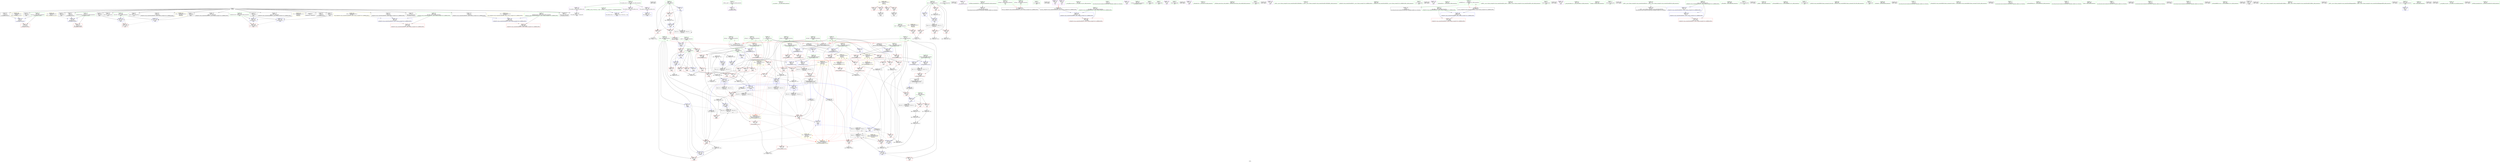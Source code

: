 digraph "SVFG" {
	label="SVFG";

	Node0x55f13e372520 [shape=record,color=grey,label="{NodeID: 0\nNullPtr}"];
	Node0x55f13e372520 -> Node0x55f13e3961c0[style=solid];
	Node0x55f13e372520 -> Node0x55f13e3962c0[style=solid];
	Node0x55f13e372520 -> Node0x55f13e396390[style=solid];
	Node0x55f13e372520 -> Node0x55f13e396460[style=solid];
	Node0x55f13e372520 -> Node0x55f13e396530[style=solid];
	Node0x55f13e372520 -> Node0x55f13e396600[style=solid];
	Node0x55f13e372520 -> Node0x55f13e3966d0[style=solid];
	Node0x55f13e372520 -> Node0x55f13e3967a0[style=solid];
	Node0x55f13e372520 -> Node0x55f13e396870[style=solid];
	Node0x55f13e372520 -> Node0x55f13e396940[style=solid];
	Node0x55f13e372520 -> Node0x55f13e396a10[style=solid];
	Node0x55f13e372520 -> Node0x55f13e396ae0[style=solid];
	Node0x55f13e372520 -> Node0x55f13e393160[style=solid];
	Node0x55f13e372520 -> Node0x55f13e393230[style=solid];
	Node0x55f13e372520 -> Node0x55f13e393300[style=solid];
	Node0x55f13e372520 -> Node0x55f13e3933d0[style=solid];
	Node0x55f13e372520 -> Node0x55f13e3934a0[style=solid];
	Node0x55f13e372520 -> Node0x55f13e393570[style=solid];
	Node0x55f13e372520 -> Node0x55f13e393640[style=solid];
	Node0x55f13e372520 -> Node0x55f13e396fe0[style=solid];
	Node0x55f13e3ddf30 [shape=record,color=black,label="{NodeID: 526\n266 = PHI()\n}"];
	Node0x55f13e3a7910 [shape=record,color=grey,label="{NodeID: 360\n188 = Binary(187, 161, )\n}"];
	Node0x55f13e3a7910 -> Node0x55f13e39ec60[style=solid];
	Node0x55f13e396de0 [shape=record,color=blue,label="{NodeID: 194\n482\<--37\nllvm.global_ctors_0\<--\nGlob }"];
	Node0x55f13e393e20 [shape=record,color=purple,label="{NodeID: 111\n47\<--4\n\<--_ZStL8__ioinit\n__cxx_global_var_init\n}"];
	Node0x55f13e391f70 [shape=record,color=green,label="{NodeID: 28\n51\<--52\n__cxa_atexit\<--__cxa_atexit_field_insensitive\n}"];
	Node0x55f13e39f480 [shape=record,color=blue,label="{NodeID: 222\n227\<--318\nexn.slot\<--\nmain\n}"];
	Node0x55f13e39f480 -> Node0x55f13e39b430[style=dashed];
	Node0x55f13e399fe0 [shape=record,color=red,label="{NodeID: 139\n370\<--29\n\<--stdout\nmain\n}"];
	Node0x55f13e394860 [shape=record,color=green,label="{NodeID: 56\n229\<--230\nehselector.slot\<--ehselector.slot_field_insensitive\nmain\n}"];
	Node0x55f13e394860 -> Node0x55f13e39b500[style=solid];
	Node0x55f13e394860 -> Node0x55f13e39f550[style=solid];
	Node0x55f13e394860 -> Node0x55f13e39f6f0[style=solid];
	Node0x55f13e39b6a0 [shape=record,color=red,label="{NodeID: 167\n271\<--235\n\<--test\nmain\n}"];
	Node0x55f13e39b6a0 -> Node0x55f13e39cbb0[style=solid];
	Node0x55f13e3961c0 [shape=record,color=black,label="{NodeID: 84\n2\<--3\ndummyVal\<--dummyVal\n}"];
	Node0x55f13e390750 [shape=record,color=green,label="{NodeID: 1\n7\<--1\n__dso_handle\<--dummyObj\nGlob }"];
	Node0x55f13e3de000 [shape=record,color=black,label="{NodeID: 527\n275 = PHI()\n}"];
	Node0x55f13e3ba6c0 [shape=record,color=yellow,style=double,label="{NodeID: 444\n34V_1 = ENCHI(MR_34V_0)\npts\{15 17 126 130 \}\nFun[_ZSt3minIiERKT_S2_S2_]}"];
	Node0x55f13e3ba6c0 -> Node0x55f13e39b360[style=dashed];
	Node0x55f13e3a7a90 [shape=record,color=grey,label="{NodeID: 361\n356 = Binary(354, 355, )\n}"];
	Node0x55f13e3a7a90 -> Node0x55f13e3a7c10[style=solid];
	Node0x55f13e396ee0 [shape=record,color=blue,label="{NodeID: 195\n483\<--38\nllvm.global_ctors_1\<--_GLOBAL__sub_I_C.Tan.one_1_1.cpp\nGlob }"];
	Node0x55f13e393ef0 [shape=record,color=purple,label="{NodeID: 112\n75\<--11\n\<--.str\n__cxx_global_var_init.1\n}"];
	Node0x55f13e392070 [shape=record,color=green,label="{NodeID: 29\n50\<--56\n_ZNSt8ios_base4InitD1Ev\<--_ZNSt8ios_base4InitD1Ev_field_insensitive\n}"];
	Node0x55f13e392070 -> Node0x55f13e3938e0[style=solid];
	Node0x55f13e39f550 [shape=record,color=blue,label="{NodeID: 223\n229\<--320\nehselector.slot\<--\nmain\n}"];
	Node0x55f13e39f550 -> Node0x55f13e39b500[style=dashed];
	Node0x55f13e39a0b0 [shape=record,color=red,label="{NodeID: 140\n93\<--68\nexn\<--exn.slot\n__cxx_global_var_init.1\n}"];
	Node0x55f13e394930 [shape=record,color=green,label="{NodeID: 57\n231\<--232\nref.tmp3\<--ref.tmp3_field_insensitive\nmain\n|{<s0>16}}"];
	Node0x55f13e394930:s0 -> Node0x55f13e3deb90[style=solid,color=red];
	Node0x55f13e39b770 [shape=record,color=red,label="{NodeID: 168\n301\<--235\n\<--test\nmain\n}"];
	Node0x55f13e39b770 -> Node0x55f13e3a8b10[style=solid];
	Node0x55f13e3962c0 [shape=record,color=black,label="{NodeID: 85\n86\<--3\n\<--dummyVal\n__cxx_global_var_init.1\n}"];
	Node0x55f13e3907e0 [shape=record,color=green,label="{NodeID: 2\n11\<--1\n.str\<--dummyObj\nGlob }"];
	Node0x55f13e3de130 [shape=record,color=black,label="{NodeID: 528\n276 = PHI()\n}"];
	Node0x55f13e3ba7d0 [shape=record,color=yellow,style=double,label="{NodeID: 445\n36V_1 = ENCHI(MR_36V_0)\npts\{19 124 128 132 \}\nFun[_ZSt3minIiERKT_S2_S2_]}"];
	Node0x55f13e3ba7d0 -> Node0x55f13e39b290[style=dashed];
	Node0x55f13e3a7c10 [shape=record,color=grey,label="{NodeID: 362\n358 = Binary(356, 357, )\n}"];
	Node0x55f13e396fe0 [shape=record,color=blue, style = dotted,label="{NodeID: 196\n484\<--3\nllvm.global_ctors_2\<--dummyVal\nGlob }"];
	Node0x55f13e393fc0 [shape=record,color=purple,label="{NodeID: 113\n246\<--20\n\<--.str.2\nmain\n|{<s0>12}}"];
	Node0x55f13e393fc0:s0 -> Node0x55f13e3e0020[style=solid,color=red];
	Node0x55f13e392170 [shape=record,color=green,label="{NodeID: 30\n63\<--64\n__cxx_global_var_init.1\<--__cxx_global_var_init.1_field_insensitive\n}"];
	Node0x55f13e39f620 [shape=record,color=blue,label="{NodeID: 224\n227\<--325\nexn.slot\<--\nmain\n}"];
	Node0x55f13e39f620 -> Node0x55f13e39b430[style=dashed];
	Node0x55f13e39a180 [shape=record,color=red,label="{NodeID: 141\n94\<--70\nsel\<--ehselector.slot\n__cxx_global_var_init.1\n}"];
	Node0x55f13e394a00 [shape=record,color=green,label="{NodeID: 58\n233\<--234\ntests\<--tests_field_insensitive\nmain\n}"];
	Node0x55f13e394a00 -> Node0x55f13e39b5d0[style=solid];
	Node0x55f13e39b840 [shape=record,color=red,label="{NodeID: 169\n349\<--235\n\<--test\nmain\n}"];
	Node0x55f13e39b840 -> Node0x55f13e3a8f90[style=solid];
	Node0x55f13e396390 [shape=record,color=black,label="{NodeID: 86\n87\<--3\n\<--dummyVal\n__cxx_global_var_init.1\n}"];
	Node0x55f13e396390 -> Node0x55f13e3970e0[style=solid];
	Node0x55f13e390170 [shape=record,color=green,label="{NodeID: 3\n14\<--1\n\<--dummyObj\nCan only get source location for instruction, argument, global var or function.}"];
	Node0x55f13e3de200 [shape=record,color=black,label="{NodeID: 529\n277 = PHI(195, )\n}"];
	Node0x55f13e3de200 -> Node0x55f13e39bdf0[style=solid];
	Node0x55f13e3a7d90 [shape=record,color=grey,label="{NodeID: 363\n146 = Binary(144, 145, )\n}"];
	Node0x55f13e3a7d90 -> Node0x55f13e3975c0[style=solid];
	Node0x55f13e3970e0 [shape=record,color=blue,label="{NodeID: 197\n68\<--87\nexn.slot\<--\n__cxx_global_var_init.1\n}"];
	Node0x55f13e3970e0 -> Node0x55f13e39a0b0[style=dashed];
	Node0x55f13e394090 [shape=record,color=purple,label="{NodeID: 114\n254\<--22\n\<--.str.3\nmain\n}"];
	Node0x55f13e392270 [shape=record,color=green,label="{NodeID: 31\n66\<--67\nref.tmp\<--ref.tmp_field_insensitive\n__cxx_global_var_init.1\n}"];
	Node0x55f13e3baa50 [shape=record,color=black,label="{NodeID: 391\nMR_6V_2 = PHI(MR_6V_4, MR_6V_1, )\npts\{15 \}\n|{|<s4>23|<s5>25}}"];
	Node0x55f13e3baa50 -> Node0x55f13e39bdf0[style=dashed];
	Node0x55f13e3baa50 -> Node0x55f13e39bf90[style=dashed];
	Node0x55f13e3baa50 -> Node0x55f13e39f3b0[style=dashed];
	Node0x55f13e3baa50 -> Node0x55f13e39f7c0[style=dashed];
	Node0x55f13e3baa50:s4 -> Node0x55f13e3ba6c0[style=dashed,color=red];
	Node0x55f13e3baa50:s5 -> Node0x55f13e3ba6c0[style=dashed,color=red];
	Node0x55f13e39f6f0 [shape=record,color=blue,label="{NodeID: 225\n229\<--327\nehselector.slot\<--\nmain\n}"];
	Node0x55f13e39f6f0 -> Node0x55f13e39b500[style=dashed];
	Node0x55f13e39a250 [shape=record,color=red,label="{NodeID: 142\n135\<--117\n\<--x.addr\n_Z3dfsi\n}"];
	Node0x55f13e39a250 -> Node0x55f13e397420[style=solid];
	Node0x55f13e394ad0 [shape=record,color=green,label="{NodeID: 59\n235\<--236\ntest\<--test_field_insensitive\nmain\n}"];
	Node0x55f13e394ad0 -> Node0x55f13e39b6a0[style=solid];
	Node0x55f13e394ad0 -> Node0x55f13e39b770[style=solid];
	Node0x55f13e394ad0 -> Node0x55f13e39b840[style=solid];
	Node0x55f13e394ad0 -> Node0x55f13e39b910[style=solid];
	Node0x55f13e394ad0 -> Node0x55f13e39f210[style=solid];
	Node0x55f13e394ad0 -> Node0x55f13e39fa30[style=solid];
	Node0x55f13e3c0b20 [shape=record,color=yellow,style=double,label="{NodeID: 419\n57V_1 = ENCHI(MR_57V_0)\npts\{124 126 128 130 132 \}\nFun[main]}"];
	Node0x55f13e3c0b20 -> Node0x55f13e39bdf0[style=dashed];
	Node0x55f13e3c0b20 -> Node0x55f13e39bf90[style=dashed];
	Node0x55f13e39b910 [shape=record,color=red,label="{NodeID: 170\n362\<--235\n\<--test\nmain\n}"];
	Node0x55f13e39b910 -> Node0x55f13e3a7490[style=solid];
	Node0x55f13e396460 [shape=record,color=black,label="{NodeID: 87\n89\<--3\n\<--dummyVal\n__cxx_global_var_init.1\n}"];
	Node0x55f13e396460 -> Node0x55f13e3971b0[style=solid];
	Node0x55f13e390200 [shape=record,color=green,label="{NodeID: 4\n20\<--1\n.str.2\<--dummyObj\nGlob }"];
	Node0x55f13e3de400 [shape=record,color=black,label="{NodeID: 530\n282 = PHI(433, )\n}"];
	Node0x55f13e3de400 -> Node0x55f13e39bec0[style=solid];
	Node0x55f13e3a7f10 [shape=record,color=grey,label="{NodeID: 364\n150 = Binary(148, 149, )\n}"];
	Node0x55f13e3a7f10 -> Node0x55f13e397690[style=solid];
	Node0x55f13e3971b0 [shape=record,color=blue,label="{NodeID: 198\n70\<--89\nehselector.slot\<--\n__cxx_global_var_init.1\n}"];
	Node0x55f13e3971b0 -> Node0x55f13e39a180[style=dashed];
	Node0x55f13e398bd0 [shape=record,color=purple,label="{NodeID: 115\n259\<--25\n\<--.str.4\nmain\n|{<s0>16}}"];
	Node0x55f13e398bd0:s0 -> Node0x55f13e3e0020[style=solid,color=red];
	Node0x55f13e392340 [shape=record,color=green,label="{NodeID: 32\n68\<--69\nexn.slot\<--exn.slot_field_insensitive\n__cxx_global_var_init.1\n}"];
	Node0x55f13e392340 -> Node0x55f13e39a0b0[style=solid];
	Node0x55f13e392340 -> Node0x55f13e3970e0[style=solid];
	Node0x55f13e3baf50 [shape=record,color=black,label="{NodeID: 392\nMR_51V_3 = PHI(MR_51V_4, MR_51V_2, )\npts\{236 \}\n}"];
	Node0x55f13e3baf50 -> Node0x55f13e39b6a0[style=dashed];
	Node0x55f13e3baf50 -> Node0x55f13e39b770[style=dashed];
	Node0x55f13e3baf50 -> Node0x55f13e39b840[style=dashed];
	Node0x55f13e3baf50 -> Node0x55f13e39b910[style=dashed];
	Node0x55f13e3baf50 -> Node0x55f13e39fa30[style=dashed];
	Node0x55f13e39f7c0 [shape=record,color=blue,label="{NodeID: 226\n13\<--333\nans\<--mul22\nmain\n}"];
	Node0x55f13e39f7c0 -> Node0x55f13e37c140[style=dashed];
	Node0x55f13e39a320 [shape=record,color=red,label="{NodeID: 143\n165\<--117\n\<--x.addr\n_Z3dfsi\n}"];
	Node0x55f13e39a320 -> Node0x55f13e3a8210[style=solid];
	Node0x55f13e394ba0 [shape=record,color=green,label="{NodeID: 60\n237\<--238\nx\<--x_field_insensitive\nmain\n}"];
	Node0x55f13e394ba0 -> Node0x55f13e39b9e0[style=solid];
	Node0x55f13e394ba0 -> Node0x55f13e39bab0[style=solid];
	Node0x55f13e394ba0 -> Node0x55f13e39f2e0[style=solid];
	Node0x55f13e39b9e0 [shape=record,color=red,label="{NodeID: 171\n287\<--237\n\<--x\nmain\n}"];
	Node0x55f13e39b9e0 -> Node0x55f13e3a8690[style=solid];
	Node0x55f13e396530 [shape=record,color=black,label="{NodeID: 88\n95\<--3\nlpad.val\<--dummyVal\n__cxx_global_var_init.1\n}"];
	Node0x55f13e390290 [shape=record,color=green,label="{NodeID: 5\n22\<--1\n.str.3\<--dummyObj\nGlob }"];
	Node0x55f13e3de540 [shape=record,color=black,label="{NodeID: 531\n293 = PHI(195, )\n}"];
	Node0x55f13e3de540 -> Node0x55f13e39bf90[style=solid];
	Node0x55f13e3a8090 [shape=record,color=grey,label="{NodeID: 365\n176 = Binary(174, 175, )\n}"];
	Node0x55f13e3a8090 -> Node0x55f13e397aa0[style=solid];
	Node0x55f13e397280 [shape=record,color=blue,label="{NodeID: 199\n117\<--116\nx.addr\<--x\n_Z3dfsi\n}"];
	Node0x55f13e397280 -> Node0x55f13e39a250[style=dashed];
	Node0x55f13e397280 -> Node0x55f13e39a320[style=dashed];
	Node0x55f13e398ca0 [shape=record,color=purple,label="{NodeID: 116\n263\<--27\n\<--.str.5\nmain\n}"];
	Node0x55f13e392410 [shape=record,color=green,label="{NodeID: 33\n70\<--71\nehselector.slot\<--ehselector.slot_field_insensitive\n__cxx_global_var_init.1\n}"];
	Node0x55f13e392410 -> Node0x55f13e39a180[style=solid];
	Node0x55f13e392410 -> Node0x55f13e3971b0[style=solid];
	Node0x55f13e3bb450 [shape=record,color=black,label="{NodeID: 393\nMR_53V_2 = PHI(MR_53V_4, MR_53V_1, )\npts\{238 \}\n}"];
	Node0x55f13e3bb450 -> Node0x55f13e39f2e0[style=dashed];
	Node0x55f13e3bb450 -> Node0x55f13e3bb450[style=dashed];
	Node0x55f13e39f890 [shape=record,color=blue,label="{NodeID: 227\n239\<--14\ni\<--\nmain\n}"];
	Node0x55f13e39f890 -> Node0x55f13e39bb80[style=dashed];
	Node0x55f13e39f890 -> Node0x55f13e39bc50[style=dashed];
	Node0x55f13e39f890 -> Node0x55f13e39bd20[style=dashed];
	Node0x55f13e39f890 -> Node0x55f13e39f960[style=dashed];
	Node0x55f13e39f890 -> Node0x55f13e3bb950[style=dashed];
	Node0x55f13e39a3f0 [shape=record,color=red,label="{NodeID: 144\n145\<--119\n\<--i\n_Z3dfsi\n}"];
	Node0x55f13e39a3f0 -> Node0x55f13e3a7d90[style=solid];
	Node0x55f13e394c70 [shape=record,color=green,label="{NodeID: 61\n239\<--240\ni\<--i_field_insensitive\nmain\n}"];
	Node0x55f13e394c70 -> Node0x55f13e39bb80[style=solid];
	Node0x55f13e394c70 -> Node0x55f13e39bc50[style=solid];
	Node0x55f13e394c70 -> Node0x55f13e39bd20[style=solid];
	Node0x55f13e394c70 -> Node0x55f13e39f890[style=solid];
	Node0x55f13e394c70 -> Node0x55f13e39f960[style=solid];
	Node0x55f13e39bab0 [shape=record,color=red,label="{NodeID: 172\n290\<--237\n\<--x\nmain\n}"];
	Node0x55f13e39bab0 -> Node0x55f13e3a8990[style=solid];
	Node0x55f13e396600 [shape=record,color=black,label="{NodeID: 89\n96\<--3\nlpad.val1\<--dummyVal\n__cxx_global_var_init.1\n}"];
	Node0x55f13e390320 [shape=record,color=green,label="{NodeID: 6\n24\<--1\nstdin\<--dummyObj\nGlob }"];
	Node0x55f13e3de680 [shape=record,color=black,label="{NodeID: 532\n298 = PHI()\n}"];
	Node0x55f13e3a8210 [shape=record,color=grey,label="{NodeID: 366\n166 = Binary(161, 165, )\n}"];
	Node0x55f13e3a8210 -> Node0x55f13e3979d0[style=solid];
	Node0x55f13e397350 [shape=record,color=blue,label="{NodeID: 200\n119\<--14\ni\<--\n_Z3dfsi\n}"];
	Node0x55f13e397350 -> Node0x55f13e39a3f0[style=dashed];
	Node0x55f13e397350 -> Node0x55f13e3979d0[style=dashed];
	Node0x55f13e398d70 [shape=record,color=purple,label="{NodeID: 117\n297\<--32\n\<--.str.6\nmain\n}"];
	Node0x55f13e3924e0 [shape=record,color=green,label="{NodeID: 34\n73\<--74\n_ZNSaIcEC1Ev\<--_ZNSaIcEC1Ev_field_insensitive\n}"];
	Node0x55f13e3bb950 [shape=record,color=black,label="{NodeID: 394\nMR_55V_2 = PHI(MR_55V_3, MR_55V_1, )\npts\{240 \}\n}"];
	Node0x55f13e3bb950 -> Node0x55f13e39f890[style=dashed];
	Node0x55f13e3bb950 -> Node0x55f13e3bb950[style=dashed];
	Node0x55f13e39f960 [shape=record,color=blue,label="{NodeID: 228\n239\<--344\ni\<--inc\nmain\n}"];
	Node0x55f13e39f960 -> Node0x55f13e39bb80[style=dashed];
	Node0x55f13e39f960 -> Node0x55f13e39bc50[style=dashed];
	Node0x55f13e39f960 -> Node0x55f13e39bd20[style=dashed];
	Node0x55f13e39f960 -> Node0x55f13e39f960[style=dashed];
	Node0x55f13e39f960 -> Node0x55f13e3bb950[style=dashed];
	Node0x55f13e39a4c0 [shape=record,color=red,label="{NodeID: 145\n169\<--119\n\<--i\n_Z3dfsi\n}"];
	Node0x55f13e39a4c0 -> Node0x55f13e3a9b90[style=solid];
	Node0x55f13e394d40 [shape=record,color=green,label="{NodeID: 62\n244\<--245\n_ZNSt8ios_base15sync_with_stdioEb\<--_ZNSt8ios_base15sync_with_stdioEb_field_insensitive\n}"];
	Node0x55f13e39bb80 [shape=record,color=red,label="{NodeID: 173\n337\<--239\n\<--i\nmain\n}"];
	Node0x55f13e39bb80 -> Node0x55f13e3a9410[style=solid];
	Node0x55f13e3966d0 [shape=record,color=black,label="{NodeID: 90\n317\<--3\n\<--dummyVal\nmain\n}"];
	Node0x55f13e390ce0 [shape=record,color=green,label="{NodeID: 7\n25\<--1\n.str.4\<--dummyObj\nGlob }"];
	Node0x55f13e3de750 [shape=record,color=black,label="{NodeID: 533\n304 = PHI()\n}"];
	Node0x55f13e3a8390 [shape=record,color=grey,label="{NodeID: 367\n160 = Binary(159, 161, )\n}"];
	Node0x55f13e3a8390 -> Node0x55f13e397830[style=solid];
	Node0x55f13e397420 [shape=record,color=blue,label="{NodeID: 201\n121\<--135\nj\<--\n_Z3dfsi\n}"];
	Node0x55f13e397420 -> Node0x55f13e39a730[style=dashed];
	Node0x55f13e397420 -> Node0x55f13e39a800[style=dashed];
	Node0x55f13e397420 -> Node0x55f13e39a8d0[style=dashed];
	Node0x55f13e397420 -> Node0x55f13e397830[style=dashed];
	Node0x55f13e397420 -> Node0x55f13e397900[style=dashed];
	Node0x55f13e398e40 [shape=record,color=purple,label="{NodeID: 118\n347\<--32\n\<--.str.6\nmain\n}"];
	Node0x55f13e3925e0 [shape=record,color=green,label="{NodeID: 35\n77\<--78\n_ZNSt7__cxx1112basic_stringIcSt11char_traitsIcESaIcEEC1EPKcRKS3_\<--_ZNSt7__cxx1112basic_stringIcSt11char_traitsIcESaIcEEC1EPKcRKS3__field_insensitive\n}"];
	Node0x55f13e39fa30 [shape=record,color=blue,label="{NodeID: 229\n235\<--363\ntest\<--inc34\nmain\n}"];
	Node0x55f13e39fa30 -> Node0x55f13e3baf50[style=dashed];
	Node0x55f13e39a590 [shape=record,color=red,label="{NodeID: 146\n175\<--119\n\<--i\n_Z3dfsi\n}"];
	Node0x55f13e39a590 -> Node0x55f13e3a8090[style=solid];
	Node0x55f13e394e40 [shape=record,color=green,label="{NodeID: 63\n248\<--249\n_ZStplIcSt11char_traitsIcESaIcEENSt7__cxx1112basic_stringIT_T0_T1_EERKS8_PKS5_\<--_ZStplIcSt11char_traitsIcESaIcEENSt7__cxx1112basic_stringIT_T0_T1_EERKS8_PKS5__field_insensitive\n}"];
	Node0x55f13e3c0f00 [shape=record,color=yellow,style=double,label="{NodeID: 423\n65V_1 = ENCHI(MR_65V_0)\npts\{395 \}\nFun[_ZStplIcSt11char_traitsIcESaIcEENSt7__cxx1112basic_stringIT_T0_T1_EERKS8_PKS5_]}"];
	Node0x55f13e3c0f00 -> Node0x55f13e39fe40[style=dashed];
	Node0x55f13e39bc50 [shape=record,color=red,label="{NodeID: 174\n340\<--239\n\<--i\nmain\n|{<s0>33}}"];
	Node0x55f13e39bc50:s0 -> Node0x55f13e3e03c0[style=solid,color=red];
	Node0x55f13e3967a0 [shape=record,color=black,label="{NodeID: 91\n318\<--3\n\<--dummyVal\nmain\n}"];
	Node0x55f13e3967a0 -> Node0x55f13e39f480[style=solid];
	Node0x55f13e390d70 [shape=record,color=green,label="{NodeID: 8\n27\<--1\n.str.5\<--dummyObj\nGlob }"];
	Node0x55f13e3de820 [shape=record,color=black,label="{NodeID: 534\n308 = PHI()\n}"];
	Node0x55f13e3a8510 [shape=record,color=grey,label="{NodeID: 368\n289 = Binary(288, 280, )\n}"];
	Node0x55f13e3a8510 -> Node0x55f13e3a8810[style=solid];
	Node0x55f13e3974f0 [shape=record,color=blue,label="{NodeID: 202\n123\<--14\ntmp\<--\n_Z3dfsi\n}"];
	Node0x55f13e3974f0 -> Node0x55f13e39aa70[style=dashed];
	Node0x55f13e3974f0 -> Node0x55f13e39ac10[style=dashed];
	Node0x55f13e3974f0 -> Node0x55f13e397760[style=dashed];
	Node0x55f13e3974f0 -> Node0x55f13e3be650[style=dashed];
	Node0x55f13e398f10 [shape=record,color=purple,label="{NodeID: 119\n307\<--34\n\<--.str.7\nmain\n}"];
	Node0x55f13e3926e0 [shape=record,color=green,label="{NodeID: 36\n80\<--81\n_ZNSaIcED1Ev\<--_ZNSaIcED1Ev_field_insensitive\n}"];
	Node0x55f13e39fb00 [shape=record,color=blue,label="{NodeID: 230\n388\<--386\n__lhs.addr\<--__lhs\n_ZStplIcSt11char_traitsIcESaIcEENSt7__cxx1112basic_stringIT_T0_T1_EERKS8_PKS5_\n}"];
	Node0x55f13e39fb00 -> Node0x55f13e39c060[style=dashed];
	Node0x55f13e39a660 [shape=record,color=red,label="{NodeID: 147\n187\<--119\n\<--i\n_Z3dfsi\n}"];
	Node0x55f13e39a660 -> Node0x55f13e3a7910[style=solid];
	Node0x55f13e394f40 [shape=record,color=green,label="{NodeID: 64\n251\<--252\n_ZNKSt7__cxx1112basic_stringIcSt11char_traitsIcESaIcEE5c_strEv\<--_ZNKSt7__cxx1112basic_stringIcSt11char_traitsIcESaIcEE5c_strEv_field_insensitive\n}"];
	Node0x55f13e3c0fe0 [shape=record,color=yellow,style=double,label="{NodeID: 424\n67V_1 = ENCHI(MR_67V_0)\npts\{397 \}\nFun[_ZStplIcSt11char_traitsIcESaIcEENSt7__cxx1112basic_stringIT_T0_T1_EERKS8_PKS5_]}"];
	Node0x55f13e3c0fe0 -> Node0x55f13e39ff10[style=dashed];
	Node0x55f13e39bd20 [shape=record,color=red,label="{NodeID: 175\n343\<--239\n\<--i\nmain\n}"];
	Node0x55f13e39bd20 -> Node0x55f13e3a8e10[style=solid];
	Node0x55f13e396870 [shape=record,color=black,label="{NodeID: 92\n320\<--3\n\<--dummyVal\nmain\n}"];
	Node0x55f13e396870 -> Node0x55f13e39f550[style=solid];
	Node0x55f13e390e00 [shape=record,color=green,label="{NodeID: 9\n29\<--1\nstdout\<--dummyObj\nGlob }"];
	Node0x55f13e3de8f0 [shape=record,color=black,label="{NodeID: 535\n310 = PHI()\n}"];
	Node0x55f13e3a8690 [shape=record,color=grey,label="{NodeID: 369\n288 = Binary(287, 161, )\n}"];
	Node0x55f13e3a8690 -> Node0x55f13e3a8510[style=solid];
	Node0x55f13e3975c0 [shape=record,color=blue,label="{NodeID: 203\n125\<--146\nref.tmp\<--sub\n_Z3dfsi\n|{|<s2>8}}"];
	Node0x55f13e3975c0 -> Node0x55f13e39ac10[style=dashed];
	Node0x55f13e3975c0 -> Node0x55f13e3bd750[style=dashed];
	Node0x55f13e3975c0:s2 -> Node0x55f13e3ba6c0[style=dashed,color=red];
	Node0x55f13e398fe0 [shape=record,color=purple,label="{NodeID: 120\n352\<--34\n\<--.str.7\nmain\n}"];
	Node0x55f13e3927e0 [shape=record,color=green,label="{NodeID: 37\n104\<--105\n__gxx_personality_v0\<--__gxx_personality_v0_field_insensitive\n}"];
	Node0x55f13e3bc850 [shape=record,color=black,label="{NodeID: 397\nMR_71V_3 = PHI(MR_71V_4, MR_71V_2, )\npts\{437 \}\n}"];
	Node0x55f13e3bc850 -> Node0x55f13e39c470[style=dashed];
	Node0x55f13e39fbd0 [shape=record,color=blue,label="{NodeID: 231\n390\<--387\n__rhs.addr\<--__rhs\n_ZStplIcSt11char_traitsIcESaIcEENSt7__cxx1112basic_stringIT_T0_T1_EERKS8_PKS5_\n}"];
	Node0x55f13e39fbd0 -> Node0x55f13e39c130[style=dashed];
	Node0x55f13e39a730 [shape=record,color=red,label="{NodeID: 148\n139\<--121\n\<--j\n_Z3dfsi\n}"];
	Node0x55f13e39a730 -> Node0x55f13e3a9590[style=solid];
	Node0x55f13e395040 [shape=record,color=green,label="{NodeID: 65\n256\<--257\nfreopen\<--freopen_field_insensitive\n}"];
	Node0x55f13e3c10c0 [shape=record,color=yellow,style=double,label="{NodeID: 425\n8V_1 = ENCHI(MR_8V_0)\npts\{17 \}\nFun[_ZSt3maxIiERKT_S2_S2_]}"];
	Node0x55f13e3c10c0 -> Node0x55f13e39c880[style=dashed];
	Node0x55f13e39bdf0 [shape=record,color=red,label="{NodeID: 176\n278\<--277\n\<--call11\nmain\n}"];
	Node0x55f13e39bdf0 -> Node0x55f13e3a9a10[style=solid];
	Node0x55f13e396940 [shape=record,color=black,label="{NodeID: 93\n324\<--3\n\<--dummyVal\nmain\n}"];
	Node0x55f13e390e90 [shape=record,color=green,label="{NodeID: 10\n30\<--1\n_ZSt3cin\<--dummyObj\nGlob }"];
	Node0x55f13e3de9f0 [shape=record,color=black,label="{NodeID: 536\n311 = PHI()\n}"];
	Node0x55f13e3a8810 [shape=record,color=grey,label="{NodeID: 370\n292 = Binary(289, 291, )\n}"];
	Node0x55f13e3a8810 -> Node0x55f13e3a8c90[style=solid];
	Node0x55f13e397690 [shape=record,color=blue,label="{NodeID: 204\n127\<--150\nref.tmp1\<--sub2\n_Z3dfsi\n|{|<s2>8}}"];
	Node0x55f13e397690 -> Node0x55f13e39ac10[style=dashed];
	Node0x55f13e397690 -> Node0x55f13e3bdc50[style=dashed];
	Node0x55f13e397690:s2 -> Node0x55f13e3ba7d0[style=dashed,color=red];
	Node0x55f13e3990b0 [shape=record,color=purple,label="{NodeID: 121\n482\<--36\nllvm.global_ctors_0\<--llvm.global_ctors\nGlob }"];
	Node0x55f13e3990b0 -> Node0x55f13e396de0[style=solid];
	Node0x55f13e3928e0 [shape=record,color=green,label="{NodeID: 38\n84\<--110\n_ZNSt7__cxx1112basic_stringIcSt11char_traitsIcESaIcEED1Ev\<--_ZNSt7__cxx1112basic_stringIcSt11char_traitsIcESaIcEED1Ev_field_insensitive\n}"];
	Node0x55f13e3928e0 -> Node0x55f13e3939e0[style=solid];
	Node0x55f13e39fca0 [shape=record,color=blue,label="{NodeID: 232\n392\<--243\nnrvo\<--\n_ZStplIcSt11char_traitsIcESaIcEENSt7__cxx1112basic_stringIT_T0_T1_EERKS8_PKS5_\n}"];
	Node0x55f13e39fca0 -> Node0x55f13e39fd70[style=dashed];
	Node0x55f13e39a800 [shape=record,color=red,label="{NodeID: 149\n149\<--121\n\<--j\n_Z3dfsi\n}"];
	Node0x55f13e39a800 -> Node0x55f13e3a7f10[style=solid];
	Node0x55f13e395140 [shape=record,color=green,label="{NodeID: 66\n267\<--268\n_ZNSirsERi\<--_ZNSirsERi_field_insensitive\n}"];
	Node0x55f13e3c11d0 [shape=record,color=yellow,style=double,label="{NodeID: 426\n10V_1 = ENCHI(MR_10V_0)\npts\{19 \}\nFun[_ZSt3maxIiERKT_S2_S2_]}"];
	Node0x55f13e3c11d0 -> Node0x55f13e39c950[style=dashed];
	Node0x55f13e39bec0 [shape=record,color=red,label="{NodeID: 177\n285\<--282\n\<--call13\nmain\n}"];
	Node0x55f13e39bec0 -> Node0x55f13e39f2e0[style=solid];
	Node0x55f13e396a10 [shape=record,color=black,label="{NodeID: 94\n325\<--3\n\<--dummyVal\nmain\n}"];
	Node0x55f13e396a10 -> Node0x55f13e39f620[style=solid];
	Node0x55f13e390f20 [shape=record,color=green,label="{NodeID: 11\n31\<--1\n_ZSt4cout\<--dummyObj\nGlob }"];
	Node0x55f13e3deac0 [shape=record,color=black,label="{NodeID: 537\n371 = PHI()\n}"];
	Node0x55f13e3a8990 [shape=record,color=grey,label="{NodeID: 371\n291 = Binary(290, 161, )\n}"];
	Node0x55f13e3a8990 -> Node0x55f13e3a8810[style=solid];
	Node0x55f13e397760 [shape=record,color=blue,label="{NodeID: 205\n123\<--157\ntmp\<--add\n_Z3dfsi\n}"];
	Node0x55f13e397760 -> Node0x55f13e39aa70[style=dashed];
	Node0x55f13e397760 -> Node0x55f13e39ac10[style=dashed];
	Node0x55f13e397760 -> Node0x55f13e397760[style=dashed];
	Node0x55f13e397760 -> Node0x55f13e3be650[style=dashed];
	Node0x55f13e3991b0 [shape=record,color=purple,label="{NodeID: 122\n483\<--36\nllvm.global_ctors_1\<--llvm.global_ctors\nGlob }"];
	Node0x55f13e3991b0 -> Node0x55f13e396ee0[style=solid];
	Node0x55f13e3929e0 [shape=record,color=green,label="{NodeID: 39\n113\<--114\n_Z3dfsi\<--_Z3dfsi_field_insensitive\n}"];
	Node0x55f13e39fd70 [shape=record,color=blue,label="{NodeID: 233\n392\<--410\nnrvo\<--\n_ZStplIcSt11char_traitsIcESaIcEENSt7__cxx1112basic_stringIT_T0_T1_EERKS8_PKS5_\n}"];
	Node0x55f13e39fd70 -> Node0x55f13e39c200[style=dashed];
	Node0x55f13e39a8d0 [shape=record,color=red,label="{NodeID: 150\n159\<--121\n\<--j\n_Z3dfsi\n}"];
	Node0x55f13e39a8d0 -> Node0x55f13e3a8390[style=solid];
	Node0x55f13e395240 [shape=record,color=green,label="{NodeID: 67\n283\<--284\n_ZSt3maxIiERKT_S2_S2_\<--_ZSt3maxIiERKT_S2_S2__field_insensitive\n}"];
	Node0x55f13e39bf90 [shape=record,color=red,label="{NodeID: 178\n294\<--293\n\<--call14\nmain\n}"];
	Node0x55f13e39bf90 -> Node0x55f13e3a8c90[style=solid];
	Node0x55f13e396ae0 [shape=record,color=black,label="{NodeID: 95\n327\<--3\n\<--dummyVal\nmain\n}"];
	Node0x55f13e396ae0 -> Node0x55f13e39f6f0[style=solid];
	Node0x55f13e390fb0 [shape=record,color=green,label="{NodeID: 12\n32\<--1\n.str.6\<--dummyObj\nGlob }"];
	Node0x55f13e3deb90 [shape=record,color=black,label="{NodeID: 538\n385 = PHI(225, 231, )\n0th arg _ZStplIcSt11char_traitsIcESaIcEENSt7__cxx1112basic_stringIT_T0_T1_EERKS8_PKS5_ }"];
	Node0x55f13e3a8b10 [shape=record,color=grey,label="{NodeID: 372\n302 = Binary(301, 303, )\n}"];
	Node0x55f13e397830 [shape=record,color=blue,label="{NodeID: 206\n121\<--160\nj\<--add3\n_Z3dfsi\n}"];
	Node0x55f13e397830 -> Node0x55f13e39a730[style=dashed];
	Node0x55f13e397830 -> Node0x55f13e39a800[style=dashed];
	Node0x55f13e397830 -> Node0x55f13e39a8d0[style=dashed];
	Node0x55f13e397830 -> Node0x55f13e397830[style=dashed];
	Node0x55f13e397830 -> Node0x55f13e397900[style=dashed];
	Node0x55f13e3992b0 [shape=record,color=purple,label="{NodeID: 123\n484\<--36\nllvm.global_ctors_2\<--llvm.global_ctors\nGlob }"];
	Node0x55f13e3992b0 -> Node0x55f13e396fe0[style=solid];
	Node0x55f13e392ae0 [shape=record,color=green,label="{NodeID: 40\n117\<--118\nx.addr\<--x.addr_field_insensitive\n_Z3dfsi\n}"];
	Node0x55f13e392ae0 -> Node0x55f13e39a250[style=solid];
	Node0x55f13e392ae0 -> Node0x55f13e39a320[style=solid];
	Node0x55f13e392ae0 -> Node0x55f13e397280[style=solid];
	Node0x55f13e3bd750 [shape=record,color=black,label="{NodeID: 400\nMR_20V_2 = PHI(MR_20V_1, MR_20V_3, )\npts\{126 \}\n}"];
	Node0x55f13e3bd750 -> Node0x55f13e39ace0[style=dashed];
	Node0x55f13e3bd750 -> Node0x55f13e39adb0[style=dashed];
	Node0x55f13e3bd750 -> Node0x55f13e3975c0[style=dashed];
	Node0x55f13e39fe40 [shape=record,color=blue,label="{NodeID: 234\n394\<--414\nexn.slot\<--\n_ZStplIcSt11char_traitsIcESaIcEENSt7__cxx1112basic_stringIT_T0_T1_EERKS8_PKS5_\n}"];
	Node0x55f13e39fe40 -> Node0x55f13e39c2d0[style=dashed];
	Node0x55f13e39a9a0 [shape=record,color=red,label="{NodeID: 151\n179\<--121\n\<--j\n_Z3dfsi\n}"];
	Node0x55f13e39a9a0 -> Node0x55f13e3a9110[style=solid];
	Node0x55f13e395340 [shape=record,color=green,label="{NodeID: 68\n299\<--300\n_ZStlsISt11char_traitsIcEERSt13basic_ostreamIcT_ES5_PKc\<--_ZStlsISt11char_traitsIcEERSt13basic_ostreamIcT_ES5_PKc_field_insensitive\n}"];
	Node0x55f13e39c060 [shape=record,color=red,label="{NodeID: 179\n401\<--388\n\<--__lhs.addr\n_ZStplIcSt11char_traitsIcESaIcEENSt7__cxx1112basic_stringIT_T0_T1_EERKS8_PKS5_\n}"];
	Node0x55f13e393160 [shape=record,color=black,label="{NodeID: 96\n375\<--3\nlpad.val\<--dummyVal\nmain\n}"];
	Node0x55f13e391070 [shape=record,color=green,label="{NodeID: 13\n34\<--1\n.str.7\<--dummyObj\nGlob }"];
	Node0x55f13e3dfbe0 [shape=record,color=black,label="{NodeID: 539\n152 = PHI(195, )\n}"];
	Node0x55f13e3dfbe0 -> Node0x55f13e39ac10[style=solid];
	Node0x55f13e3a8c90 [shape=record,color=grey,label="{NodeID: 373\n295 = Binary(292, 294, )\n}"];
	Node0x55f13e3a8c90 -> Node0x55f13e39f3b0[style=solid];
	Node0x55f13e397900 [shape=record,color=blue,label="{NodeID: 207\n121\<--14\nj\<--\n_Z3dfsi\n}"];
	Node0x55f13e397900 -> Node0x55f13e39a9a0[style=dashed];
	Node0x55f13e3993b0 [shape=record,color=red,label="{NodeID: 124\n309\<--13\n\<--ans\nmain\n}"];
	Node0x55f13e392bb0 [shape=record,color=green,label="{NodeID: 41\n119\<--120\ni\<--i_field_insensitive\n_Z3dfsi\n}"];
	Node0x55f13e392bb0 -> Node0x55f13e39a3f0[style=solid];
	Node0x55f13e392bb0 -> Node0x55f13e39a4c0[style=solid];
	Node0x55f13e392bb0 -> Node0x55f13e39a590[style=solid];
	Node0x55f13e392bb0 -> Node0x55f13e39a660[style=solid];
	Node0x55f13e392bb0 -> Node0x55f13e397350[style=solid];
	Node0x55f13e392bb0 -> Node0x55f13e3979d0[style=solid];
	Node0x55f13e392bb0 -> Node0x55f13e39ec60[style=solid];
	Node0x55f13e3bdc50 [shape=record,color=black,label="{NodeID: 401\nMR_22V_2 = PHI(MR_22V_1, MR_22V_3, )\npts\{128 \}\n}"];
	Node0x55f13e3bdc50 -> Node0x55f13e39ace0[style=dashed];
	Node0x55f13e3bdc50 -> Node0x55f13e39adb0[style=dashed];
	Node0x55f13e3bdc50 -> Node0x55f13e397690[style=dashed];
	Node0x55f13e39ff10 [shape=record,color=blue,label="{NodeID: 235\n396\<--416\nehselector.slot\<--\n_ZStplIcSt11char_traitsIcESaIcEENSt7__cxx1112basic_stringIT_T0_T1_EERKS8_PKS5_\n}"];
	Node0x55f13e39ff10 -> Node0x55f13e39c3a0[style=dashed];
	Node0x55f13e39aa70 [shape=record,color=red,label="{NodeID: 152\n156\<--123\n\<--tmp\n_Z3dfsi\n}"];
	Node0x55f13e39aa70 -> Node0x55f13e3a9290[style=solid];
	Node0x55f13e395440 [shape=record,color=green,label="{NodeID: 69\n305\<--306\n_ZNSolsEi\<--_ZNSolsEi_field_insensitive\n}"];
	Node0x55f13e3db2a0 [shape=record,color=black,label="{NodeID: 512\n406 = PHI()\n}"];
	Node0x55f13e39c130 [shape=record,color=red,label="{NodeID: 180\n405\<--390\n\<--__rhs.addr\n_ZStplIcSt11char_traitsIcESaIcEENSt7__cxx1112basic_stringIT_T0_T1_EERKS8_PKS5_\n}"];
	Node0x55f13e393230 [shape=record,color=black,label="{NodeID: 97\n376\<--3\nlpad.val38\<--dummyVal\nmain\n}"];
	Node0x55f13e391170 [shape=record,color=green,label="{NodeID: 14\n37\<--1\n\<--dummyObj\nCan only get source location for instruction, argument, global var or function.}"];
	Node0x55f13e3dfe10 [shape=record,color=black,label="{NodeID: 540\n386 = PHI(8, 8, )\n1st arg _ZStplIcSt11char_traitsIcESaIcEENSt7__cxx1112basic_stringIT_T0_T1_EERKS8_PKS5_ }"];
	Node0x55f13e3dfe10 -> Node0x55f13e39fb00[style=solid];
	Node0x55f13e3a8e10 [shape=record,color=grey,label="{NodeID: 374\n344 = Binary(343, 303, )\n}"];
	Node0x55f13e3a8e10 -> Node0x55f13e39f960[style=solid];
	Node0x55f13e3979d0 [shape=record,color=blue,label="{NodeID: 208\n119\<--166\ni\<--sub4\n_Z3dfsi\n}"];
	Node0x55f13e3979d0 -> Node0x55f13e3be150[style=dashed];
	Node0x55f13e399480 [shape=record,color=red,label="{NodeID: 125\n357\<--13\n\<--ans\nmain\n}"];
	Node0x55f13e399480 -> Node0x55f13e3a7c10[style=solid];
	Node0x55f13e392c80 [shape=record,color=green,label="{NodeID: 42\n121\<--122\nj\<--j_field_insensitive\n_Z3dfsi\n}"];
	Node0x55f13e392c80 -> Node0x55f13e39a730[style=solid];
	Node0x55f13e392c80 -> Node0x55f13e39a800[style=solid];
	Node0x55f13e392c80 -> Node0x55f13e39a8d0[style=solid];
	Node0x55f13e392c80 -> Node0x55f13e39a9a0[style=solid];
	Node0x55f13e392c80 -> Node0x55f13e397420[style=solid];
	Node0x55f13e392c80 -> Node0x55f13e397830[style=solid];
	Node0x55f13e392c80 -> Node0x55f13e397900[style=solid];
	Node0x55f13e3be150 [shape=record,color=black,label="{NodeID: 402\nMR_14V_4 = PHI(MR_14V_3, MR_14V_5, )\npts\{120 \}\n}"];
	Node0x55f13e3be150 -> Node0x55f13e39a4c0[style=dashed];
	Node0x55f13e3be150 -> Node0x55f13e39a590[style=dashed];
	Node0x55f13e3be150 -> Node0x55f13e39a660[style=dashed];
	Node0x55f13e3be150 -> Node0x55f13e39ec60[style=dashed];
	Node0x55f13e39ffe0 [shape=record,color=blue,label="{NodeID: 236\n438\<--434\n__a.addr\<--__a\n_ZSt3maxIiERKT_S2_S2_\n}"];
	Node0x55f13e39ffe0 -> Node0x55f13e39c540[style=dashed];
	Node0x55f13e39ffe0 -> Node0x55f13e39c610[style=dashed];
	Node0x55f13e39ab40 [shape=record,color=red,label="{NodeID: 153\n184\<--123\n\<--tmp\n_Z3dfsi\n}"];
	Node0x55f13e39ab40 -> Node0x55f13e3a7790[style=solid];
	Node0x55f13e395540 [shape=record,color=green,label="{NodeID: 70\n312\<--313\n_ZSt4endlIcSt11char_traitsIcEERSt13basic_ostreamIT_T0_ES6_\<--_ZSt4endlIcSt11char_traitsIcEERSt13basic_ostreamIT_T0_ES6__field_insensitive\n}"];
	Node0x55f13e3dafb0 [shape=record,color=black,label="{NodeID: 513\n48 = PHI()\n}"];
	Node0x55f13e3c1550 [shape=record,color=yellow,style=double,label="{NodeID: 430\n6V_1 = ENCHI(MR_6V_0)\npts\{15 \}\nFun[_Z3dfsi]|{|<s4>8|<s5>9|<s6>10}}"];
	Node0x55f13e3c1550 -> Node0x55f13e39ac10[style=dashed];
	Node0x55f13e3c1550 -> Node0x55f13e39ace0[style=dashed];
	Node0x55f13e3c1550 -> Node0x55f13e39adb0[style=dashed];
	Node0x55f13e3c1550 -> Node0x55f13e39ed30[style=dashed];
	Node0x55f13e3c1550:s4 -> Node0x55f13e3ba6c0[style=dashed,color=red];
	Node0x55f13e3c1550:s5 -> Node0x55f13e3ba6c0[style=dashed,color=red];
	Node0x55f13e3c1550:s6 -> Node0x55f13e3ba6c0[style=dashed,color=red];
	Node0x55f13e39c200 [shape=record,color=red,label="{NodeID: 181\n411\<--392\nnrvo.val\<--nrvo\n_ZStplIcSt11char_traitsIcESaIcEENSt7__cxx1112basic_stringIT_T0_T1_EERKS8_PKS5_\n}"];
	Node0x55f13e393300 [shape=record,color=black,label="{NodeID: 98\n413\<--3\n\<--dummyVal\n_ZStplIcSt11char_traitsIcESaIcEENSt7__cxx1112basic_stringIT_T0_T1_EERKS8_PKS5_\n}"];
	Node0x55f13e391270 [shape=record,color=green,label="{NodeID: 15\n161\<--1\n\<--dummyObj\nCan only get source location for instruction, argument, global var or function.}"];
	Node0x55f13e3e0020 [shape=record,color=black,label="{NodeID: 541\n387 = PHI(246, 259, )\n2nd arg _ZStplIcSt11char_traitsIcESaIcEENSt7__cxx1112basic_stringIT_T0_T1_EERKS8_PKS5_ }"];
	Node0x55f13e3e0020 -> Node0x55f13e39fbd0[style=solid];
	Node0x55f13e3a8f90 [shape=record,color=grey,label="{NodeID: 375\n350 = Binary(349, 303, )\n}"];
	Node0x55f13e397aa0 [shape=record,color=blue,label="{NodeID: 209\n129\<--176\nref.tmp9\<--sub10\n_Z3dfsi\n|{|<s2>9}}"];
	Node0x55f13e397aa0 -> Node0x55f13e39ace0[style=dashed];
	Node0x55f13e397aa0 -> Node0x55f13e3beb50[style=dashed];
	Node0x55f13e397aa0:s2 -> Node0x55f13e3ba6c0[style=dashed,color=red];
	Node0x55f13e399550 [shape=record,color=red,label="{NodeID: 126\n144\<--16\n\<--r\n_Z3dfsi\n}"];
	Node0x55f13e399550 -> Node0x55f13e3a7d90[style=solid];
	Node0x55f13e392d50 [shape=record,color=green,label="{NodeID: 43\n123\<--124\ntmp\<--tmp_field_insensitive\n_Z3dfsi\n|{|<s5>10}}"];
	Node0x55f13e392d50 -> Node0x55f13e39aa70[style=solid];
	Node0x55f13e392d50 -> Node0x55f13e39ab40[style=solid];
	Node0x55f13e392d50 -> Node0x55f13e3974f0[style=solid];
	Node0x55f13e392d50 -> Node0x55f13e397760[style=solid];
	Node0x55f13e392d50 -> Node0x55f13e39eb90[style=solid];
	Node0x55f13e392d50:s5 -> Node0x55f13e3e0950[style=solid,color=red];
	Node0x55f13e3be650 [shape=record,color=black,label="{NodeID: 403\nMR_18V_4 = PHI(MR_18V_3, MR_18V_5, )\npts\{124 \}\n|{|<s4>10}}"];
	Node0x55f13e3be650 -> Node0x55f13e39ab40[style=dashed];
	Node0x55f13e3be650 -> Node0x55f13e39ace0[style=dashed];
	Node0x55f13e3be650 -> Node0x55f13e39adb0[style=dashed];
	Node0x55f13e3be650 -> Node0x55f13e39eb90[style=dashed];
	Node0x55f13e3be650:s4 -> Node0x55f13e3ba7d0[style=dashed,color=red];
	Node0x55f13e3a00b0 [shape=record,color=blue,label="{NodeID: 237\n440\<--435\n__b.addr\<--__b\n_ZSt3maxIiERKT_S2_S2_\n}"];
	Node0x55f13e3a00b0 -> Node0x55f13e39c6e0[style=dashed];
	Node0x55f13e3a00b0 -> Node0x55f13e39c7b0[style=dashed];
	Node0x55f13e39ac10 [shape=record,color=red,label="{NodeID: 154\n155\<--152\n\<--call\n_Z3dfsi\n}"];
	Node0x55f13e39ac10 -> Node0x55f13e3a9290[style=solid];
	Node0x55f13e395640 [shape=record,color=green,label="{NodeID: 71\n314\<--315\n_ZNSolsEPFRSoS_E\<--_ZNSolsEPFRSoS_E_field_insensitive\n}"];
	Node0x55f13e3dd2d0 [shape=record,color=black,label="{NodeID: 514\n182 = PHI(195, )\n}"];
	Node0x55f13e3dd2d0 -> Node0x55f13e39ace0[style=solid];
	Node0x55f13e3c1660 [shape=record,color=yellow,style=double,label="{NodeID: 431\n8V_1 = ENCHI(MR_8V_0)\npts\{17 \}\nFun[_Z3dfsi]|{|<s6>8|<s7>9|<s8>10}}"];
	Node0x55f13e3c1660 -> Node0x55f13e399550[style=dashed];
	Node0x55f13e3c1660 -> Node0x55f13e399620[style=dashed];
	Node0x55f13e3c1660 -> Node0x55f13e3996f0[style=dashed];
	Node0x55f13e3c1660 -> Node0x55f13e39ac10[style=dashed];
	Node0x55f13e3c1660 -> Node0x55f13e39ace0[style=dashed];
	Node0x55f13e3c1660 -> Node0x55f13e39adb0[style=dashed];
	Node0x55f13e3c1660:s6 -> Node0x55f13e3ba6c0[style=dashed,color=red];
	Node0x55f13e3c1660:s7 -> Node0x55f13e3ba6c0[style=dashed,color=red];
	Node0x55f13e3c1660:s8 -> Node0x55f13e3ba6c0[style=dashed,color=red];
	Node0x55f13e39c2d0 [shape=record,color=red,label="{NodeID: 182\n423\<--394\nexn\<--exn.slot\n_ZStplIcSt11char_traitsIcESaIcEENSt7__cxx1112basic_stringIT_T0_T1_EERKS8_PKS5_\n}"];
	Node0x55f13e3933d0 [shape=record,color=black,label="{NodeID: 99\n414\<--3\n\<--dummyVal\n_ZStplIcSt11char_traitsIcESaIcEENSt7__cxx1112basic_stringIT_T0_T1_EERKS8_PKS5_\n}"];
	Node0x55f13e3933d0 -> Node0x55f13e39fe40[style=solid];
	Node0x55f13e391370 [shape=record,color=green,label="{NodeID: 16\n243\<--1\n\<--dummyObj\nCan only get source location for instruction, argument, global var or function.}"];
	Node0x55f13e3e01a0 [shape=record,color=black,label="{NodeID: 542\n434 = PHI(16, )\n0th arg _ZSt3maxIiERKT_S2_S2_ }"];
	Node0x55f13e3e01a0 -> Node0x55f13e39ffe0[style=solid];
	Node0x55f13e3a9110 [shape=record,color=grey,label="{NodeID: 376\n180 = Binary(178, 179, )\n}"];
	Node0x55f13e3a9110 -> Node0x55f13e39eb00[style=solid];
	Node0x55f13e39eb00 [shape=record,color=blue,label="{NodeID: 210\n131\<--180\nref.tmp11\<--sub12\n_Z3dfsi\n|{|<s2>9}}"];
	Node0x55f13e39eb00 -> Node0x55f13e39ace0[style=dashed];
	Node0x55f13e39eb00 -> Node0x55f13e3bf050[style=dashed];
	Node0x55f13e39eb00:s2 -> Node0x55f13e3ba7d0[style=dashed,color=red];
	Node0x55f13e399620 [shape=record,color=red,label="{NodeID: 127\n170\<--16\n\<--r\n_Z3dfsi\n}"];
	Node0x55f13e399620 -> Node0x55f13e3a9b90[style=solid];
	Node0x55f13e392e20 [shape=record,color=green,label="{NodeID: 44\n125\<--126\nref.tmp\<--ref.tmp_field_insensitive\n_Z3dfsi\n|{|<s1>8}}"];
	Node0x55f13e392e20 -> Node0x55f13e3975c0[style=solid];
	Node0x55f13e392e20:s1 -> Node0x55f13e3e04d0[style=solid,color=red];
	Node0x55f13e3beb50 [shape=record,color=black,label="{NodeID: 404\nMR_24V_2 = PHI(MR_24V_1, MR_24V_3, )\npts\{130 \}\n}"];
	Node0x55f13e3beb50 -> Node0x55f13e39adb0[style=dashed];
	Node0x55f13e3beb50 -> Node0x55f13e397aa0[style=dashed];
	Node0x55f13e3a0180 [shape=record,color=blue,label="{NodeID: 238\n436\<--450\nretval\<--\n_ZSt3maxIiERKT_S2_S2_\n}"];
	Node0x55f13e3a0180 -> Node0x55f13e3bc850[style=dashed];
	Node0x55f13e39ace0 [shape=record,color=red,label="{NodeID: 155\n183\<--182\n\<--call13\n_Z3dfsi\n}"];
	Node0x55f13e39ace0 -> Node0x55f13e3a7790[style=solid];
	Node0x55f13e395740 [shape=record,color=green,label="{NodeID: 72\n368\<--369\nfclose\<--fclose_field_insensitive\n}"];
	Node0x55f13e3dd4c0 [shape=record,color=black,label="{NodeID: 515\n191 = PHI(195, )\n}"];
	Node0x55f13e3dd4c0 -> Node0x55f13e39adb0[style=solid];
	Node0x55f13e3c1740 [shape=record,color=yellow,style=double,label="{NodeID: 432\n10V_1 = ENCHI(MR_10V_0)\npts\{19 \}\nFun[_Z3dfsi]|{|<s6>8|<s7>9|<s8>10}}"];
	Node0x55f13e3c1740 -> Node0x55f13e399960[style=dashed];
	Node0x55f13e3c1740 -> Node0x55f13e399a30[style=dashed];
	Node0x55f13e3c1740 -> Node0x55f13e399b00[style=dashed];
	Node0x55f13e3c1740 -> Node0x55f13e39ac10[style=dashed];
	Node0x55f13e3c1740 -> Node0x55f13e39ace0[style=dashed];
	Node0x55f13e3c1740 -> Node0x55f13e39adb0[style=dashed];
	Node0x55f13e3c1740:s6 -> Node0x55f13e3ba7d0[style=dashed,color=red];
	Node0x55f13e3c1740:s7 -> Node0x55f13e3ba7d0[style=dashed,color=red];
	Node0x55f13e3c1740:s8 -> Node0x55f13e3ba7d0[style=dashed,color=red];
	Node0x55f13e39c3a0 [shape=record,color=red,label="{NodeID: 183\n424\<--396\nsel\<--ehselector.slot\n_ZStplIcSt11char_traitsIcESaIcEENSt7__cxx1112basic_stringIT_T0_T1_EERKS8_PKS5_\n}"];
	Node0x55f13e3934a0 [shape=record,color=black,label="{NodeID: 100\n416\<--3\n\<--dummyVal\n_ZStplIcSt11char_traitsIcESaIcEENSt7__cxx1112basic_stringIT_T0_T1_EERKS8_PKS5_\n}"];
	Node0x55f13e3934a0 -> Node0x55f13e39ff10[style=solid];
	Node0x55f13e391470 [shape=record,color=green,label="{NodeID: 17\n280\<--1\n\<--dummyObj\nCan only get source location for instruction, argument, global var or function.}"];
	Node0x55f13e3e02b0 [shape=record,color=black,label="{NodeID: 543\n435 = PHI(18, )\n1st arg _ZSt3maxIiERKT_S2_S2_ }"];
	Node0x55f13e3e02b0 -> Node0x55f13e3a00b0[style=solid];
	Node0x55f13e3a9290 [shape=record,color=grey,label="{NodeID: 377\n157 = Binary(156, 155, )\n}"];
	Node0x55f13e3a9290 -> Node0x55f13e397760[style=solid];
	Node0x55f13e39eb90 [shape=record,color=blue,label="{NodeID: 211\n123\<--185\ntmp\<--add14\n_Z3dfsi\n}"];
	Node0x55f13e39eb90 -> Node0x55f13e3be650[style=dashed];
	Node0x55f13e3996f0 [shape=record,color=red,label="{NodeID: 128\n174\<--16\n\<--r\n_Z3dfsi\n}"];
	Node0x55f13e3996f0 -> Node0x55f13e3a8090[style=solid];
	Node0x55f13e392ef0 [shape=record,color=green,label="{NodeID: 45\n127\<--128\nref.tmp1\<--ref.tmp1_field_insensitive\n_Z3dfsi\n|{|<s1>8}}"];
	Node0x55f13e392ef0 -> Node0x55f13e397690[style=solid];
	Node0x55f13e392ef0:s1 -> Node0x55f13e3e0950[style=solid,color=red];
	Node0x55f13e3bf050 [shape=record,color=black,label="{NodeID: 405\nMR_26V_2 = PHI(MR_26V_1, MR_26V_3, )\npts\{132 \}\n}"];
	Node0x55f13e3bf050 -> Node0x55f13e39adb0[style=dashed];
	Node0x55f13e3bf050 -> Node0x55f13e39eb00[style=dashed];
	Node0x55f13e3a0250 [shape=record,color=blue,label="{NodeID: 239\n436\<--453\nretval\<--\n_ZSt3maxIiERKT_S2_S2_\n}"];
	Node0x55f13e3a0250 -> Node0x55f13e3bc850[style=dashed];
	Node0x55f13e39adb0 [shape=record,color=red,label="{NodeID: 156\n192\<--191\n\<--call17\n_Z3dfsi\n}"];
	Node0x55f13e39adb0 -> Node0x55f13e39ed30[style=solid];
	Node0x55f13e395840 [shape=record,color=green,label="{NodeID: 73\n388\<--389\n__lhs.addr\<--__lhs.addr_field_insensitive\n_ZStplIcSt11char_traitsIcESaIcEENSt7__cxx1112basic_stringIT_T0_T1_EERKS8_PKS5_\n}"];
	Node0x55f13e395840 -> Node0x55f13e39c060[style=solid];
	Node0x55f13e395840 -> Node0x55f13e39fb00[style=solid];
	Node0x55f13e3dd5c0 [shape=record,color=black,label="{NodeID: 516\n348 = PHI()\n}"];
	Node0x55f13e39c470 [shape=record,color=red,label="{NodeID: 184\n456\<--436\n\<--retval\n_ZSt3maxIiERKT_S2_S2_\n}"];
	Node0x55f13e39c470 -> Node0x55f13e393d50[style=solid];
	Node0x55f13e393570 [shape=record,color=black,label="{NodeID: 101\n425\<--3\nlpad.val\<--dummyVal\n_ZStplIcSt11char_traitsIcESaIcEENSt7__cxx1112basic_stringIT_T0_T1_EERKS8_PKS5_\n}"];
	Node0x55f13e391570 [shape=record,color=green,label="{NodeID: 18\n303\<--1\n\<--dummyObj\nCan only get source location for instruction, argument, global var or function.}"];
	Node0x55f13e3e03c0 [shape=record,color=black,label="{NodeID: 544\n116 = PHI(340, )\n0th arg _Z3dfsi }"];
	Node0x55f13e3e03c0 -> Node0x55f13e397280[style=solid];
	Node0x55f13e3a9410 [shape=record,color=grey,label="{NodeID: 378\n338 = cmp(337, 161, )\n}"];
	Node0x55f13e39ec60 [shape=record,color=blue,label="{NodeID: 212\n119\<--188\ni\<--add15\n_Z3dfsi\n}"];
	Node0x55f13e39ec60 -> Node0x55f13e3be150[style=dashed];
	Node0x55f13e3997c0 [shape=record,color=red,label="{NodeID: 129\n331\<--16\n\<--r\nmain\n}"];
	Node0x55f13e3997c0 -> Node0x55f13e3a7610[style=solid];
	Node0x55f13e392fc0 [shape=record,color=green,label="{NodeID: 46\n129\<--130\nref.tmp9\<--ref.tmp9_field_insensitive\n_Z3dfsi\n|{|<s1>9}}"];
	Node0x55f13e392fc0 -> Node0x55f13e397aa0[style=solid];
	Node0x55f13e392fc0:s1 -> Node0x55f13e3e04d0[style=solid,color=red];
	Node0x55f13e3bf550 [shape=record,color=yellow,style=double,label="{NodeID: 406\n2V_1 = ENCHI(MR_2V_0)\npts\{69 \}\nFun[__cxx_global_var_init.1]}"];
	Node0x55f13e3bf550 -> Node0x55f13e3970e0[style=dashed];
	Node0x55f13e39ae80 [shape=record,color=red,label="{NodeID: 157\n218\<--198\n\<--retval\n_ZSt3minIiERKT_S2_S2_\n}"];
	Node0x55f13e39ae80 -> Node0x55f13e393ae0[style=solid];
	Node0x55f13e395910 [shape=record,color=green,label="{NodeID: 74\n390\<--391\n__rhs.addr\<--__rhs.addr_field_insensitive\n_ZStplIcSt11char_traitsIcESaIcEENSt7__cxx1112basic_stringIT_T0_T1_EERKS8_PKS5_\n}"];
	Node0x55f13e395910 -> Node0x55f13e39c130[style=solid];
	Node0x55f13e395910 -> Node0x55f13e39fbd0[style=solid];
	Node0x55f13e3dd690 [shape=record,color=black,label="{NodeID: 517\n351 = PHI()\n}"];
	Node0x55f13e39c540 [shape=record,color=red,label="{NodeID: 185\n444\<--438\n\<--__a.addr\n_ZSt3maxIiERKT_S2_S2_\n}"];
	Node0x55f13e39c540 -> Node0x55f13e39c880[style=solid];
	Node0x55f13e393640 [shape=record,color=black,label="{NodeID: 102\n426\<--3\nlpad.val1\<--dummyVal\n_ZStplIcSt11char_traitsIcESaIcEENSt7__cxx1112basic_stringIT_T0_T1_EERKS8_PKS5_\n}"];
	Node0x55f13e391670 [shape=record,color=green,label="{NodeID: 19\n410\<--1\n\<--dummyObj\nCan only get source location for instruction, argument, global var or function.}"];
	Node0x55f13e3e04d0 [shape=record,color=black,label="{NodeID: 545\n196 = PHI(125, 129, 13, 16, 16, )\n0th arg _ZSt3minIiERKT_S2_S2_ }"];
	Node0x55f13e3e04d0 -> Node0x55f13e39ee00[style=solid];
	Node0x55f13e3a9590 [shape=record,color=grey,label="{NodeID: 379\n141 = cmp(139, 140, )\n}"];
	Node0x55f13e39ed30 [shape=record,color=blue,label="{NodeID: 213\n13\<--192\nans\<--\n_Z3dfsi\n|{<s0>33}}"];
	Node0x55f13e39ed30:s0 -> Node0x55f13e37c140[style=dashed,color=blue];
	Node0x55f13e399890 [shape=record,color=red,label="{NodeID: 130\n354\<--16\n\<--r\nmain\n}"];
	Node0x55f13e399890 -> Node0x55f13e3a7a90[style=solid];
	Node0x55f13e393090 [shape=record,color=green,label="{NodeID: 47\n131\<--132\nref.tmp11\<--ref.tmp11_field_insensitive\n_Z3dfsi\n|{|<s1>9}}"];
	Node0x55f13e393090 -> Node0x55f13e39eb00[style=solid];
	Node0x55f13e393090:s1 -> Node0x55f13e3e0950[style=solid,color=red];
	Node0x55f13e3c0070 [shape=record,color=yellow,style=double,label="{NodeID: 407\n4V_1 = ENCHI(MR_4V_0)\npts\{71 \}\nFun[__cxx_global_var_init.1]}"];
	Node0x55f13e3c0070 -> Node0x55f13e3971b0[style=dashed];
	Node0x55f13e39af50 [shape=record,color=red,label="{NodeID: 158\n208\<--200\n\<--__a.addr\n_ZSt3minIiERKT_S2_S2_\n}"];
	Node0x55f13e39af50 -> Node0x55f13e39b360[style=solid];
	Node0x55f13e3959e0 [shape=record,color=green,label="{NodeID: 75\n392\<--393\nnrvo\<--nrvo_field_insensitive\n_ZStplIcSt11char_traitsIcESaIcEENSt7__cxx1112basic_stringIT_T0_T1_EERKS8_PKS5_\n}"];
	Node0x55f13e3959e0 -> Node0x55f13e39c200[style=solid];
	Node0x55f13e3959e0 -> Node0x55f13e39fca0[style=solid];
	Node0x55f13e3959e0 -> Node0x55f13e39fd70[style=solid];
	Node0x55f13e3dd760 [shape=record,color=black,label="{NodeID: 518\n353 = PHI()\n}"];
	Node0x55f13e39c610 [shape=record,color=red,label="{NodeID: 186\n453\<--438\n\<--__a.addr\n_ZSt3maxIiERKT_S2_S2_\n}"];
	Node0x55f13e39c610 -> Node0x55f13e3a0250[style=solid];
	Node0x55f13e393710 [shape=record,color=black,label="{NodeID: 103\n9\<--8\n\<--_ZL4fileB5cxx11\nCan only get source location for instruction, argument, global var or function.}"];
	Node0x55f13e391770 [shape=record,color=green,label="{NodeID: 20\n4\<--6\n_ZStL8__ioinit\<--_ZStL8__ioinit_field_insensitive\nGlob }"];
	Node0x55f13e391770 -> Node0x55f13e393e20[style=solid];
	Node0x55f13e3e0950 [shape=record,color=black,label="{NodeID: 546\n197 = PHI(127, 131, 123, 18, 18, )\n1st arg _ZSt3minIiERKT_S2_S2_ }"];
	Node0x55f13e3e0950 -> Node0x55f13e39eed0[style=solid];
	Node0x55f13e3a9710 [shape=record,color=grey,label="{NodeID: 380\n448 = cmp(445, 447, )\n}"];
	Node0x55f13e39ee00 [shape=record,color=blue,label="{NodeID: 214\n200\<--196\n__a.addr\<--__a\n_ZSt3minIiERKT_S2_S2_\n}"];
	Node0x55f13e39ee00 -> Node0x55f13e39af50[style=dashed];
	Node0x55f13e39ee00 -> Node0x55f13e39b020[style=dashed];
	Node0x55f13e399960 [shape=record,color=red,label="{NodeID: 131\n140\<--18\n\<--c\n_Z3dfsi\n}"];
	Node0x55f13e399960 -> Node0x55f13e3a9590[style=solid];
	Node0x55f13e394180 [shape=record,color=green,label="{NodeID: 48\n153\<--154\n_ZSt3minIiERKT_S2_S2_\<--_ZSt3minIiERKT_S2_S2__field_insensitive\n}"];
	Node0x55f13e3c0150 [shape=record,color=yellow,style=double,label="{NodeID: 408\n38V_1 = ENCHI(MR_38V_0)\npts\{1 \}\nFun[main]}"];
	Node0x55f13e3c0150 -> Node0x55f13e399d70[style=dashed];
	Node0x55f13e3c0150 -> Node0x55f13e399e40[style=dashed];
	Node0x55f13e3c0150 -> Node0x55f13e399f10[style=dashed];
	Node0x55f13e3c0150 -> Node0x55f13e399fe0[style=dashed];
	Node0x55f13e39b020 [shape=record,color=red,label="{NodeID: 159\n215\<--200\n\<--__a.addr\n_ZSt3minIiERKT_S2_S2_\n}"];
	Node0x55f13e39b020 -> Node0x55f13e39f070[style=solid];
	Node0x55f13e395ab0 [shape=record,color=green,label="{NodeID: 76\n394\<--395\nexn.slot\<--exn.slot_field_insensitive\n_ZStplIcSt11char_traitsIcESaIcEENSt7__cxx1112basic_stringIT_T0_T1_EERKS8_PKS5_\n}"];
	Node0x55f13e395ab0 -> Node0x55f13e39c2d0[style=solid];
	Node0x55f13e395ab0 -> Node0x55f13e39fe40[style=solid];
	Node0x55f13e3dd830 [shape=record,color=black,label="{NodeID: 519\n359 = PHI()\n}"];
	Node0x55f13e39c6e0 [shape=record,color=red,label="{NodeID: 187\n446\<--440\n\<--__b.addr\n_ZSt3maxIiERKT_S2_S2_\n}"];
	Node0x55f13e39c6e0 -> Node0x55f13e39c950[style=solid];
	Node0x55f13e393810 [shape=record,color=black,label="{NodeID: 104\n222\<--14\nmain_ret\<--\nmain\n}"];
	Node0x55f13e391870 [shape=record,color=green,label="{NodeID: 21\n8\<--10\n_ZL4fileB5cxx11\<--_ZL4fileB5cxx11_field_insensitive\nGlob |{|<s1>12|<s2>16}}"];
	Node0x55f13e391870 -> Node0x55f13e393710[style=solid];
	Node0x55f13e391870:s1 -> Node0x55f13e3dfe10[style=solid,color=red];
	Node0x55f13e391870:s2 -> Node0x55f13e3dfe10[style=solid,color=red];
	Node0x55f13e3a9890 [shape=record,color=grey,label="{NodeID: 381\n210 = cmp(207, 209, )\n}"];
	Node0x55f13e39eed0 [shape=record,color=blue,label="{NodeID: 215\n202\<--197\n__b.addr\<--__b\n_ZSt3minIiERKT_S2_S2_\n}"];
	Node0x55f13e39eed0 -> Node0x55f13e39b0f0[style=dashed];
	Node0x55f13e39eed0 -> Node0x55f13e39b1c0[style=dashed];
	Node0x55f13e399a30 [shape=record,color=red,label="{NodeID: 132\n148\<--18\n\<--c\n_Z3dfsi\n}"];
	Node0x55f13e399a30 -> Node0x55f13e3a7f10[style=solid];
	Node0x55f13e394280 [shape=record,color=green,label="{NodeID: 49\n198\<--199\nretval\<--retval_field_insensitive\n_ZSt3minIiERKT_S2_S2_\n}"];
	Node0x55f13e394280 -> Node0x55f13e39ae80[style=solid];
	Node0x55f13e394280 -> Node0x55f13e39efa0[style=solid];
	Node0x55f13e394280 -> Node0x55f13e39f070[style=solid];
	Node0x55f13e39b0f0 [shape=record,color=red,label="{NodeID: 160\n206\<--202\n\<--__b.addr\n_ZSt3minIiERKT_S2_S2_\n}"];
	Node0x55f13e39b0f0 -> Node0x55f13e39b290[style=solid];
	Node0x55f13e395b80 [shape=record,color=green,label="{NodeID: 77\n396\<--397\nehselector.slot\<--ehselector.slot_field_insensitive\n_ZStplIcSt11char_traitsIcESaIcEENSt7__cxx1112basic_stringIT_T0_T1_EERKS8_PKS5_\n}"];
	Node0x55f13e395b80 -> Node0x55f13e39c3a0[style=solid];
	Node0x55f13e395b80 -> Node0x55f13e39ff10[style=solid];
	Node0x55f13e3dd930 [shape=record,color=black,label="{NodeID: 520\n360 = PHI()\n}"];
	Node0x55f13e39c7b0 [shape=record,color=red,label="{NodeID: 188\n450\<--440\n\<--__b.addr\n_ZSt3maxIiERKT_S2_S2_\n}"];
	Node0x55f13e39c7b0 -> Node0x55f13e3a0180[style=solid];
	Node0x55f13e3938e0 [shape=record,color=black,label="{NodeID: 105\n49\<--50\n\<--_ZNSt8ios_base4InitD1Ev\nCan only get source location for instruction, argument, global var or function.}"];
	Node0x55f13e391970 [shape=record,color=green,label="{NodeID: 22\n13\<--15\nans\<--ans_field_insensitive\nGlob |{|<s6>10}}"];
	Node0x55f13e391970 -> Node0x55f13e3993b0[style=solid];
	Node0x55f13e391970 -> Node0x55f13e399480[style=solid];
	Node0x55f13e391970 -> Node0x55f13e39ca20[style=solid];
	Node0x55f13e391970 -> Node0x55f13e39ed30[style=solid];
	Node0x55f13e391970 -> Node0x55f13e39f3b0[style=solid];
	Node0x55f13e391970 -> Node0x55f13e39f7c0[style=solid];
	Node0x55f13e391970:s6 -> Node0x55f13e3e04d0[style=solid,color=red];
	Node0x55f13e3a9a10 [shape=record,color=grey,label="{NodeID: 382\n279 = cmp(278, 280, )\n}"];
	Node0x55f13e39efa0 [shape=record,color=blue,label="{NodeID: 216\n198\<--212\nretval\<--\n_ZSt3minIiERKT_S2_S2_\n}"];
	Node0x55f13e39efa0 -> Node0x55f13e37bc40[style=dashed];
	Node0x55f13e399b00 [shape=record,color=red,label="{NodeID: 133\n178\<--18\n\<--c\n_Z3dfsi\n}"];
	Node0x55f13e399b00 -> Node0x55f13e3a9110[style=solid];
	Node0x55f13e394350 [shape=record,color=green,label="{NodeID: 50\n200\<--201\n__a.addr\<--__a.addr_field_insensitive\n_ZSt3minIiERKT_S2_S2_\n}"];
	Node0x55f13e394350 -> Node0x55f13e39af50[style=solid];
	Node0x55f13e394350 -> Node0x55f13e39b020[style=solid];
	Node0x55f13e394350 -> Node0x55f13e39ee00[style=solid];
	Node0x55f13e3c0340 [shape=record,color=yellow,style=double,label="{NodeID: 410\n8V_1 = ENCHI(MR_8V_0)\npts\{17 \}\nFun[main]|{|<s5>23|<s6>24|<s7>25|<s8>33}}"];
	Node0x55f13e3c0340 -> Node0x55f13e3997c0[style=dashed];
	Node0x55f13e3c0340 -> Node0x55f13e399890[style=dashed];
	Node0x55f13e3c0340 -> Node0x55f13e39bdf0[style=dashed];
	Node0x55f13e3c0340 -> Node0x55f13e39bec0[style=dashed];
	Node0x55f13e3c0340 -> Node0x55f13e39bf90[style=dashed];
	Node0x55f13e3c0340:s5 -> Node0x55f13e3ba6c0[style=dashed,color=red];
	Node0x55f13e3c0340:s6 -> Node0x55f13e3c10c0[style=dashed,color=red];
	Node0x55f13e3c0340:s7 -> Node0x55f13e3ba6c0[style=dashed,color=red];
	Node0x55f13e3c0340:s8 -> Node0x55f13e3c1660[style=dashed,color=red];
	Node0x55f13e39b1c0 [shape=record,color=red,label="{NodeID: 161\n212\<--202\n\<--__b.addr\n_ZSt3minIiERKT_S2_S2_\n}"];
	Node0x55f13e39b1c0 -> Node0x55f13e39efa0[style=solid];
	Node0x55f13e395c50 [shape=record,color=green,label="{NodeID: 78\n403\<--404\n_ZNSt7__cxx1112basic_stringIcSt11char_traitsIcESaIcEEC1ERKS4_\<--_ZNSt7__cxx1112basic_stringIcSt11char_traitsIcESaIcEEC1ERKS4__field_insensitive\n}"];
	Node0x55f13e3dda00 [shape=record,color=black,label="{NodeID: 521\n367 = PHI()\n}"];
	Node0x55f13e39c880 [shape=record,color=red,label="{NodeID: 189\n445\<--444\n\<--\n_ZSt3maxIiERKT_S2_S2_\n}"];
	Node0x55f13e39c880 -> Node0x55f13e3a9710[style=solid];
	Node0x55f13e3939e0 [shape=record,color=black,label="{NodeID: 106\n83\<--84\n\<--_ZNSt7__cxx1112basic_stringIcSt11char_traitsIcESaIcEED1Ev\nCan only get source location for instruction, argument, global var or function.}"];
	Node0x55f13e391a70 [shape=record,color=green,label="{NodeID: 23\n16\<--17\nr\<--r_field_insensitive\nGlob |{|<s6>23|<s7>24|<s8>25}}"];
	Node0x55f13e391a70 -> Node0x55f13e399550[style=solid];
	Node0x55f13e391a70 -> Node0x55f13e399620[style=solid];
	Node0x55f13e391a70 -> Node0x55f13e3996f0[style=solid];
	Node0x55f13e391a70 -> Node0x55f13e3997c0[style=solid];
	Node0x55f13e391a70 -> Node0x55f13e399890[style=solid];
	Node0x55f13e391a70 -> Node0x55f13e396be0[style=solid];
	Node0x55f13e391a70:s6 -> Node0x55f13e3e04d0[style=solid,color=red];
	Node0x55f13e391a70:s7 -> Node0x55f13e3e01a0[style=solid,color=red];
	Node0x55f13e391a70:s8 -> Node0x55f13e3e04d0[style=solid,color=red];
	Node0x55f13e3a9b90 [shape=record,color=grey,label="{NodeID: 383\n171 = cmp(169, 170, )\n}"];
	Node0x55f13e39f070 [shape=record,color=blue,label="{NodeID: 217\n198\<--215\nretval\<--\n_ZSt3minIiERKT_S2_S2_\n}"];
	Node0x55f13e39f070 -> Node0x55f13e37bc40[style=dashed];
	Node0x55f13e399bd0 [shape=record,color=red,label="{NodeID: 134\n332\<--18\n\<--c\nmain\n}"];
	Node0x55f13e399bd0 -> Node0x55f13e3a7610[style=solid];
	Node0x55f13e394420 [shape=record,color=green,label="{NodeID: 51\n202\<--203\n__b.addr\<--__b.addr_field_insensitive\n_ZSt3minIiERKT_S2_S2_\n}"];
	Node0x55f13e394420 -> Node0x55f13e39b0f0[style=solid];
	Node0x55f13e394420 -> Node0x55f13e39b1c0[style=solid];
	Node0x55f13e394420 -> Node0x55f13e39eed0[style=solid];
	Node0x55f13e3c0420 [shape=record,color=yellow,style=double,label="{NodeID: 411\n10V_1 = ENCHI(MR_10V_0)\npts\{19 \}\nFun[main]|{|<s5>23|<s6>24|<s7>25|<s8>33}}"];
	Node0x55f13e3c0420 -> Node0x55f13e399bd0[style=dashed];
	Node0x55f13e3c0420 -> Node0x55f13e399ca0[style=dashed];
	Node0x55f13e3c0420 -> Node0x55f13e39bdf0[style=dashed];
	Node0x55f13e3c0420 -> Node0x55f13e39bec0[style=dashed];
	Node0x55f13e3c0420 -> Node0x55f13e39bf90[style=dashed];
	Node0x55f13e3c0420:s5 -> Node0x55f13e3ba7d0[style=dashed,color=red];
	Node0x55f13e3c0420:s6 -> Node0x55f13e3c11d0[style=dashed,color=red];
	Node0x55f13e3c0420:s7 -> Node0x55f13e3ba7d0[style=dashed,color=red];
	Node0x55f13e3c0420:s8 -> Node0x55f13e3c1740[style=dashed,color=red];
	Node0x55f13e39b290 [shape=record,color=red,label="{NodeID: 162\n207\<--206\n\<--\n_ZSt3minIiERKT_S2_S2_\n}"];
	Node0x55f13e39b290 -> Node0x55f13e3a9890[style=solid];
	Node0x55f13e395d50 [shape=record,color=green,label="{NodeID: 79\n407\<--408\n_ZNSt7__cxx1112basic_stringIcSt11char_traitsIcESaIcEE6appendEPKc\<--_ZNSt7__cxx1112basic_stringIcSt11char_traitsIcESaIcEE6appendEPKc_field_insensitive\n}"];
	Node0x55f13e3ddad0 [shape=record,color=black,label="{NodeID: 522\n82 = PHI()\n}"];
	Node0x55f13e39c950 [shape=record,color=red,label="{NodeID: 190\n447\<--446\n\<--\n_ZSt3maxIiERKT_S2_S2_\n}"];
	Node0x55f13e39c950 -> Node0x55f13e3a9710[style=solid];
	Node0x55f13e393ae0 [shape=record,color=black,label="{NodeID: 107\n195\<--218\n_ZSt3minIiERKT_S2_S2__ret\<--\n_ZSt3minIiERKT_S2_S2_\n|{<s0>8|<s1>9|<s2>10|<s3>23|<s4>25}}"];
	Node0x55f13e393ae0:s0 -> Node0x55f13e3dfbe0[style=solid,color=blue];
	Node0x55f13e393ae0:s1 -> Node0x55f13e3dd2d0[style=solid,color=blue];
	Node0x55f13e393ae0:s2 -> Node0x55f13e3dd4c0[style=solid,color=blue];
	Node0x55f13e393ae0:s3 -> Node0x55f13e3de200[style=solid,color=blue];
	Node0x55f13e393ae0:s4 -> Node0x55f13e3de540[style=solid,color=blue];
	Node0x55f13e391b70 [shape=record,color=green,label="{NodeID: 24\n18\<--19\nc\<--c_field_insensitive\nGlob |{|<s6>23|<s7>24|<s8>25}}"];
	Node0x55f13e391b70 -> Node0x55f13e399960[style=solid];
	Node0x55f13e391b70 -> Node0x55f13e399a30[style=solid];
	Node0x55f13e391b70 -> Node0x55f13e399b00[style=solid];
	Node0x55f13e391b70 -> Node0x55f13e399bd0[style=solid];
	Node0x55f13e391b70 -> Node0x55f13e399ca0[style=solid];
	Node0x55f13e391b70 -> Node0x55f13e396ce0[style=solid];
	Node0x55f13e391b70:s6 -> Node0x55f13e3e0950[style=solid,color=red];
	Node0x55f13e391b70:s7 -> Node0x55f13e3e02b0[style=solid,color=red];
	Node0x55f13e391b70:s8 -> Node0x55f13e3e0950[style=solid,color=red];
	Node0x55f13e39cbb0 [shape=record,color=grey,label="{NodeID: 384\n273 = cmp(271, 272, )\n}"];
	Node0x55f13e39f140 [shape=record,color=blue,label="{NodeID: 218\n223\<--14\nretval\<--\nmain\n}"];
	Node0x55f13e399ca0 [shape=record,color=red,label="{NodeID: 135\n355\<--18\n\<--c\nmain\n}"];
	Node0x55f13e399ca0 -> Node0x55f13e3a7a90[style=solid];
	Node0x55f13e3944f0 [shape=record,color=green,label="{NodeID: 52\n220\<--221\nmain\<--main_field_insensitive\n}"];
	Node0x55f13e39b360 [shape=record,color=red,label="{NodeID: 163\n209\<--208\n\<--\n_ZSt3minIiERKT_S2_S2_\n}"];
	Node0x55f13e39b360 -> Node0x55f13e3a9890[style=solid];
	Node0x55f13e395e50 [shape=record,color=green,label="{NodeID: 80\n436\<--437\nretval\<--retval_field_insensitive\n_ZSt3maxIiERKT_S2_S2_\n}"];
	Node0x55f13e395e50 -> Node0x55f13e39c470[style=solid];
	Node0x55f13e395e50 -> Node0x55f13e3a0180[style=solid];
	Node0x55f13e395e50 -> Node0x55f13e3a0250[style=solid];
	Node0x55f13e3ddbd0 [shape=record,color=black,label="{NodeID: 523\n242 = PHI()\n}"];
	Node0x55f13e3a7490 [shape=record,color=grey,label="{NodeID: 357\n363 = Binary(362, 303, )\n}"];
	Node0x55f13e3a7490 -> Node0x55f13e39fa30[style=solid];
	Node0x55f13e39ca20 [shape=record,color=blue,label="{NodeID: 191\n13\<--14\nans\<--\nGlob }"];
	Node0x55f13e39ca20 -> Node0x55f13e3baa50[style=dashed];
	Node0x55f13e393bb0 [shape=record,color=black,label="{NodeID: 108\n255\<--253\ncall2\<--\nmain\n}"];
	Node0x55f13e391c70 [shape=record,color=green,label="{NodeID: 25\n36\<--40\nllvm.global_ctors\<--llvm.global_ctors_field_insensitive\nGlob }"];
	Node0x55f13e391c70 -> Node0x55f13e3990b0[style=solid];
	Node0x55f13e391c70 -> Node0x55f13e3991b0[style=solid];
	Node0x55f13e391c70 -> Node0x55f13e3992b0[style=solid];
	Node0x55f13e37bc40 [shape=record,color=black,label="{NodeID: 385\nMR_28V_3 = PHI(MR_28V_4, MR_28V_2, )\npts\{199 \}\n}"];
	Node0x55f13e37bc40 -> Node0x55f13e39ae80[style=dashed];
	Node0x55f13e39f210 [shape=record,color=blue,label="{NodeID: 219\n235\<--14\ntest\<--\nmain\n}"];
	Node0x55f13e39f210 -> Node0x55f13e3baf50[style=dashed];
	Node0x55f13e399d70 [shape=record,color=red,label="{NodeID: 136\n253\<--24\n\<--stdin\nmain\n}"];
	Node0x55f13e399d70 -> Node0x55f13e393bb0[style=solid];
	Node0x55f13e3945f0 [shape=record,color=green,label="{NodeID: 53\n223\<--224\nretval\<--retval_field_insensitive\nmain\n}"];
	Node0x55f13e3945f0 -> Node0x55f13e39f140[style=solid];
	Node0x55f13e3c05e0 [shape=record,color=yellow,style=double,label="{NodeID: 413\n45V_1 = ENCHI(MR_45V_0)\npts\{228 \}\nFun[main]}"];
	Node0x55f13e3c05e0 -> Node0x55f13e39f480[style=dashed];
	Node0x55f13e3c05e0 -> Node0x55f13e39f620[style=dashed];
	Node0x55f13e39b430 [shape=record,color=red,label="{NodeID: 164\n373\<--227\nexn\<--exn.slot\nmain\n}"];
	Node0x55f13e395f20 [shape=record,color=green,label="{NodeID: 81\n438\<--439\n__a.addr\<--__a.addr_field_insensitive\n_ZSt3maxIiERKT_S2_S2_\n}"];
	Node0x55f13e395f20 -> Node0x55f13e39c540[style=solid];
	Node0x55f13e395f20 -> Node0x55f13e39c610[style=solid];
	Node0x55f13e395f20 -> Node0x55f13e39ffe0[style=solid];
	Node0x55f13e3ddcd0 [shape=record,color=black,label="{NodeID: 524\n250 = PHI()\n}"];
	Node0x55f13e3a7610 [shape=record,color=grey,label="{NodeID: 358\n333 = Binary(331, 332, )\n}"];
	Node0x55f13e3a7610 -> Node0x55f13e39f7c0[style=solid];
	Node0x55f13e396be0 [shape=record,color=blue,label="{NodeID: 192\n16\<--14\nr\<--\nGlob }"];
	Node0x55f13e396be0 -> Node0x55f13e3c0340[style=dashed];
	Node0x55f13e393c80 [shape=record,color=black,label="{NodeID: 109\n264\<--262\ncall7\<--\nmain\n}"];
	Node0x55f13e391d70 [shape=record,color=green,label="{NodeID: 26\n41\<--42\n__cxx_global_var_init\<--__cxx_global_var_init_field_insensitive\n}"];
	Node0x55f13e37c140 [shape=record,color=black,label="{NodeID: 386\nMR_6V_6 = PHI(MR_6V_7, MR_6V_5, )\npts\{15 \}\n|{|<s2>33}}"];
	Node0x55f13e37c140 -> Node0x55f13e399480[style=dashed];
	Node0x55f13e37c140 -> Node0x55f13e3baa50[style=dashed];
	Node0x55f13e37c140:s2 -> Node0x55f13e3c1550[style=dashed,color=red];
	Node0x55f13e39f2e0 [shape=record,color=blue,label="{NodeID: 220\n237\<--285\nx\<--\nmain\n}"];
	Node0x55f13e39f2e0 -> Node0x55f13e39b9e0[style=dashed];
	Node0x55f13e39f2e0 -> Node0x55f13e39bab0[style=dashed];
	Node0x55f13e39f2e0 -> Node0x55f13e3bb450[style=dashed];
	Node0x55f13e399e40 [shape=record,color=red,label="{NodeID: 137\n366\<--24\n\<--stdin\nmain\n}"];
	Node0x55f13e3946c0 [shape=record,color=green,label="{NodeID: 54\n225\<--226\nref.tmp\<--ref.tmp_field_insensitive\nmain\n|{<s0>12}}"];
	Node0x55f13e3946c0:s0 -> Node0x55f13e3deb90[style=solid,color=red];
	Node0x55f13e3c06c0 [shape=record,color=yellow,style=double,label="{NodeID: 414\n47V_1 = ENCHI(MR_47V_0)\npts\{230 \}\nFun[main]}"];
	Node0x55f13e3c06c0 -> Node0x55f13e39f550[style=dashed];
	Node0x55f13e3c06c0 -> Node0x55f13e39f6f0[style=dashed];
	Node0x55f13e39b500 [shape=record,color=red,label="{NodeID: 165\n374\<--229\nsel\<--ehselector.slot\nmain\n}"];
	Node0x55f13e395ff0 [shape=record,color=green,label="{NodeID: 82\n440\<--441\n__b.addr\<--__b.addr_field_insensitive\n_ZSt3maxIiERKT_S2_S2_\n}"];
	Node0x55f13e395ff0 -> Node0x55f13e39c6e0[style=solid];
	Node0x55f13e395ff0 -> Node0x55f13e39c7b0[style=solid];
	Node0x55f13e395ff0 -> Node0x55f13e3a00b0[style=solid];
	Node0x55f13e3dde30 [shape=record,color=black,label="{NodeID: 525\n261 = PHI()\n}"];
	Node0x55f13e3a7790 [shape=record,color=grey,label="{NodeID: 359\n185 = Binary(184, 183, )\n}"];
	Node0x55f13e3a7790 -> Node0x55f13e39eb90[style=solid];
	Node0x55f13e396ce0 [shape=record,color=blue,label="{NodeID: 193\n18\<--14\nc\<--\nGlob }"];
	Node0x55f13e396ce0 -> Node0x55f13e3c0420[style=dashed];
	Node0x55f13e393d50 [shape=record,color=black,label="{NodeID: 110\n433\<--456\n_ZSt3maxIiERKT_S2_S2__ret\<--\n_ZSt3maxIiERKT_S2_S2_\n|{<s0>24}}"];
	Node0x55f13e393d50:s0 -> Node0x55f13e3de400[style=solid,color=blue];
	Node0x55f13e391e70 [shape=record,color=green,label="{NodeID: 27\n45\<--46\n_ZNSt8ios_base4InitC1Ev\<--_ZNSt8ios_base4InitC1Ev_field_insensitive\n}"];
	Node0x55f13e39f3b0 [shape=record,color=blue,label="{NodeID: 221\n13\<--295\nans\<--mul15\nmain\n}"];
	Node0x55f13e39f3b0 -> Node0x55f13e3993b0[style=dashed];
	Node0x55f13e39f3b0 -> Node0x55f13e3baa50[style=dashed];
	Node0x55f13e399f10 [shape=record,color=red,label="{NodeID: 138\n262\<--29\n\<--stdout\nmain\n}"];
	Node0x55f13e399f10 -> Node0x55f13e393c80[style=solid];
	Node0x55f13e394790 [shape=record,color=green,label="{NodeID: 55\n227\<--228\nexn.slot\<--exn.slot_field_insensitive\nmain\n}"];
	Node0x55f13e394790 -> Node0x55f13e39b430[style=solid];
	Node0x55f13e394790 -> Node0x55f13e39f480[style=solid];
	Node0x55f13e394790 -> Node0x55f13e39f620[style=solid];
	Node0x55f13e3c07a0 [shape=record,color=yellow,style=double,label="{NodeID: 415\n49V_1 = ENCHI(MR_49V_0)\npts\{234 \}\nFun[main]}"];
	Node0x55f13e3c07a0 -> Node0x55f13e39b5d0[style=dashed];
	Node0x55f13e39b5d0 [shape=record,color=red,label="{NodeID: 166\n272\<--233\n\<--tests\nmain\n}"];
	Node0x55f13e39b5d0 -> Node0x55f13e39cbb0[style=solid];
	Node0x55f13e3960c0 [shape=record,color=green,label="{NodeID: 83\n38\<--477\n_GLOBAL__sub_I_C.Tan.one_1_1.cpp\<--_GLOBAL__sub_I_C.Tan.one_1_1.cpp_field_insensitive\n}"];
	Node0x55f13e3960c0 -> Node0x55f13e396ee0[style=solid];
}
